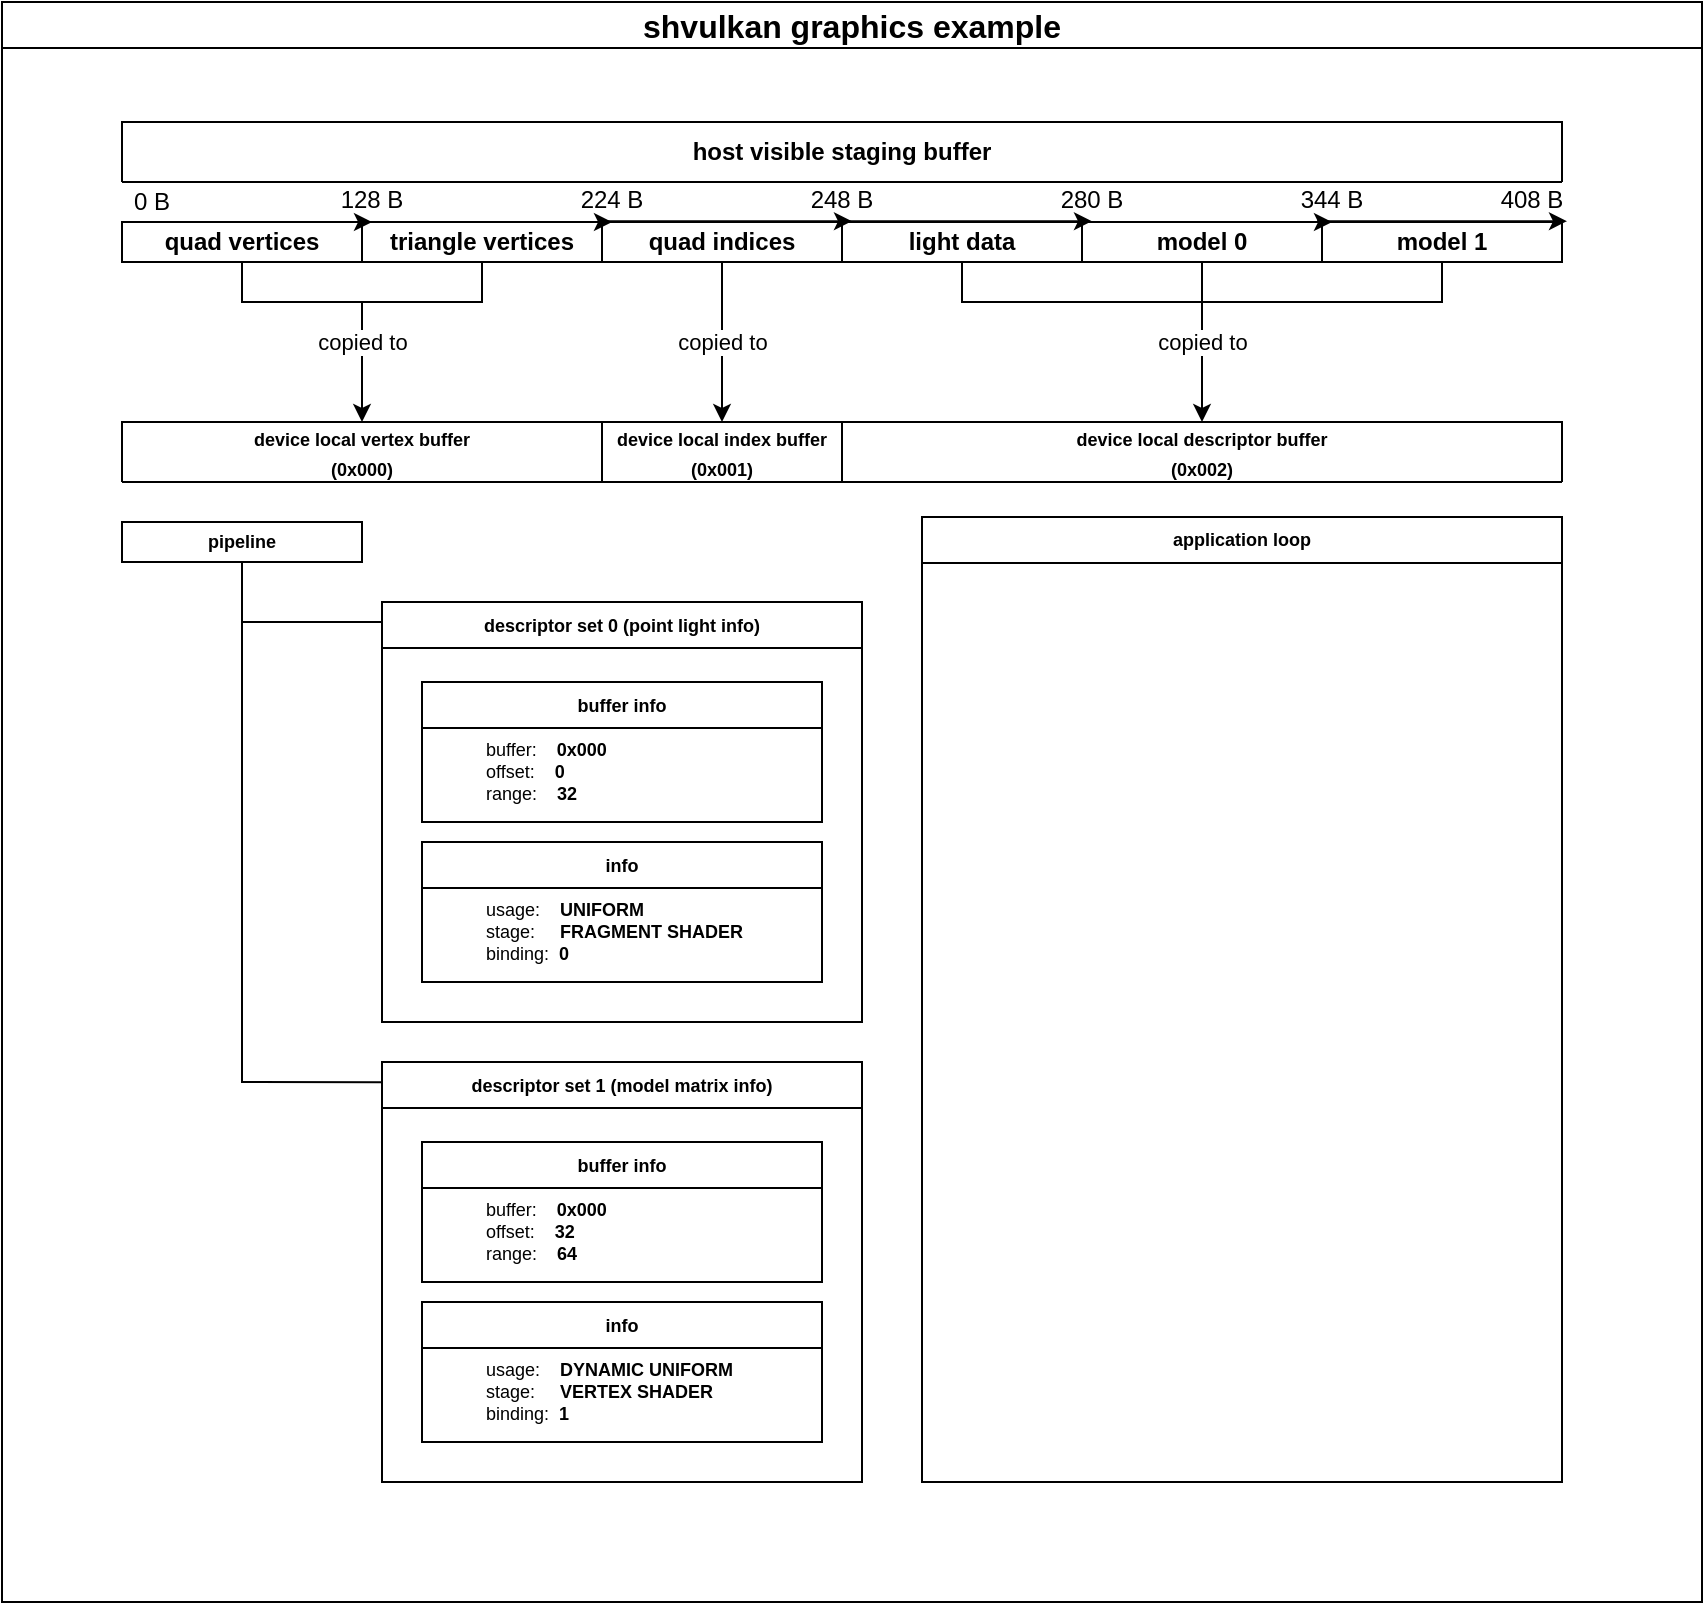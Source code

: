 <mxfile version="20.7.4" type="github">
  <diagram id="msj6TRXzUkbj3XtdeSZy" name="Page-1">
    <mxGraphModel dx="1434" dy="756" grid="1" gridSize="10" guides="1" tooltips="1" connect="1" arrows="1" fold="1" page="1" pageScale="1" pageWidth="850" pageHeight="1100" math="0" shadow="0">
      <root>
        <mxCell id="0" />
        <mxCell id="1" parent="0" />
        <mxCell id="vavf1w2fCHCmIrN-eqjR-23" value="&lt;font style=&quot;font-size: 16px;&quot;&gt;shvulkan graphics example&lt;/font&gt;" style="swimlane;whiteSpace=wrap;html=1;fontSize=12;" vertex="1" parent="1">
          <mxGeometry width="850" height="800" as="geometry" />
        </mxCell>
        <mxCell id="jcEzH6TltJ--Tu3BSwTK-10" value="" style="endArrow=classic;html=1;rounded=0;exitX=0.5;exitY=1;exitDx=0;exitDy=0;" parent="vavf1w2fCHCmIrN-eqjR-23" edge="1">
          <mxGeometry relative="1" as="geometry">
            <mxPoint x="120" y="130" as="sourcePoint" />
            <mxPoint x="180" y="210" as="targetPoint" />
            <Array as="points">
              <mxPoint x="120" y="150" />
              <mxPoint x="180" y="150" />
            </Array>
          </mxGeometry>
        </mxCell>
        <mxCell id="jcEzH6TltJ--Tu3BSwTK-11" value="copied to" style="edgeLabel;resizable=0;html=1;align=center;verticalAlign=middle;" parent="jcEzH6TltJ--Tu3BSwTK-10" connectable="0" vertex="1">
          <mxGeometry relative="1" as="geometry">
            <mxPoint x="10" y="20" as="offset" />
          </mxGeometry>
        </mxCell>
        <mxCell id="jcEzH6TltJ--Tu3BSwTK-15" value="" style="endArrow=none;html=1;rounded=0;entryX=0.5;entryY=1;entryDx=0;entryDy=0;" parent="vavf1w2fCHCmIrN-eqjR-23" edge="1">
          <mxGeometry width="50" height="50" relative="1" as="geometry">
            <mxPoint x="180" y="150" as="sourcePoint" />
            <mxPoint x="240" y="130" as="targetPoint" />
            <Array as="points">
              <mxPoint x="240" y="150" />
            </Array>
          </mxGeometry>
        </mxCell>
        <mxCell id="jcEzH6TltJ--Tu3BSwTK-20" value="&lt;font style=&quot;font-size: 9px;&quot;&gt;device local vertex buffer &lt;br&gt;(0x000)&lt;/font&gt;" style="swimlane;whiteSpace=wrap;html=1;startSize=30;" parent="vavf1w2fCHCmIrN-eqjR-23" vertex="1">
          <mxGeometry x="60" y="210" width="240" height="30" as="geometry">
            <mxRectangle x="40" y="200" width="120" height="30" as="alternateBounds" />
          </mxGeometry>
        </mxCell>
        <mxCell id="jcEzH6TltJ--Tu3BSwTK-43" value="" style="endArrow=classic;html=1;rounded=0;exitX=0.5;exitY=1;exitDx=0;exitDy=0;entryX=0.5;entryY=0;entryDx=0;entryDy=0;" parent="vavf1w2fCHCmIrN-eqjR-23" target="jcEzH6TltJ--Tu3BSwTK-46" edge="1">
          <mxGeometry relative="1" as="geometry">
            <mxPoint x="360" y="130" as="sourcePoint" />
            <mxPoint x="360" y="200" as="targetPoint" />
            <Array as="points">
              <mxPoint x="360" y="170" />
            </Array>
          </mxGeometry>
        </mxCell>
        <mxCell id="jcEzH6TltJ--Tu3BSwTK-53" value="copied to" style="edgeLabel;html=1;align=center;verticalAlign=middle;resizable=0;points=[];" parent="jcEzH6TltJ--Tu3BSwTK-43" vertex="1" connectable="0">
          <mxGeometry x="0.101" y="-1" relative="1" as="geometry">
            <mxPoint x="1" y="-4" as="offset" />
          </mxGeometry>
        </mxCell>
        <mxCell id="jcEzH6TltJ--Tu3BSwTK-46" value="&lt;font style=&quot;font-size: 9px;&quot;&gt;device local index buffer (0x001)&lt;/font&gt;" style="swimlane;whiteSpace=wrap;html=1;startSize=30;" parent="vavf1w2fCHCmIrN-eqjR-23" vertex="1">
          <mxGeometry x="300" y="210" width="120" height="30" as="geometry">
            <mxRectangle x="40" y="200" width="120" height="30" as="alternateBounds" />
          </mxGeometry>
        </mxCell>
        <mxCell id="jcEzH6TltJ--Tu3BSwTK-54" value="&lt;font style=&quot;font-size: 9px;&quot;&gt;device local descriptor buffer&lt;br&gt;(0x002)&lt;br&gt;&lt;/font&gt;" style="swimlane;whiteSpace=wrap;html=1;startSize=30;" parent="vavf1w2fCHCmIrN-eqjR-23" vertex="1">
          <mxGeometry x="420" y="210" width="360" height="30" as="geometry">
            <mxRectangle x="40" y="200" width="120" height="30" as="alternateBounds" />
          </mxGeometry>
        </mxCell>
        <mxCell id="jcEzH6TltJ--Tu3BSwTK-56" value="" style="endArrow=classic;html=1;rounded=0;exitX=0.5;exitY=1;exitDx=0;exitDy=0;" parent="vavf1w2fCHCmIrN-eqjR-23" edge="1">
          <mxGeometry relative="1" as="geometry">
            <mxPoint x="480" y="130" as="sourcePoint" />
            <mxPoint x="600" y="210" as="targetPoint" />
            <Array as="points">
              <mxPoint x="480" y="150" />
              <mxPoint x="600" y="150" />
            </Array>
          </mxGeometry>
        </mxCell>
        <mxCell id="jcEzH6TltJ--Tu3BSwTK-57" value="copied to" style="edgeLabel;resizable=0;html=1;align=center;verticalAlign=middle;" parent="jcEzH6TltJ--Tu3BSwTK-56" connectable="0" vertex="1">
          <mxGeometry relative="1" as="geometry">
            <mxPoint x="40" y="20" as="offset" />
          </mxGeometry>
        </mxCell>
        <mxCell id="jcEzH6TltJ--Tu3BSwTK-58" value="" style="endArrow=none;html=1;rounded=0;entryX=0.5;entryY=1;entryDx=0;entryDy=0;" parent="vavf1w2fCHCmIrN-eqjR-23" edge="1">
          <mxGeometry x="0.5" y="-370" width="50" height="50" relative="1" as="geometry">
            <mxPoint x="600" y="150" as="sourcePoint" />
            <mxPoint x="720" y="130" as="targetPoint" />
            <Array as="points">
              <mxPoint x="720" y="150" />
            </Array>
            <mxPoint as="offset" />
          </mxGeometry>
        </mxCell>
        <mxCell id="jcEzH6TltJ--Tu3BSwTK-59" value="" style="endArrow=none;html=1;rounded=0;shadow=0;jumpSize=6;" parent="vavf1w2fCHCmIrN-eqjR-23" edge="1">
          <mxGeometry width="50" height="50" relative="1" as="geometry">
            <mxPoint x="600" y="160" as="sourcePoint" />
            <mxPoint x="600" y="130" as="targetPoint" />
          </mxGeometry>
        </mxCell>
        <mxCell id="jcEzH6TltJ--Tu3BSwTK-64" value="&lt;b&gt;pipeline&lt;/b&gt;" style="whiteSpace=wrap;html=1;align=center;verticalAlign=middle;treeFolding=1;treeMoving=1;newEdgeStyle={&quot;edgeStyle&quot;:&quot;elbowEdgeStyle&quot;,&quot;startArrow&quot;:&quot;none&quot;,&quot;endArrow&quot;:&quot;none&quot;};fontSize=9;" parent="vavf1w2fCHCmIrN-eqjR-23" vertex="1" collapsed="1">
          <mxGeometry x="60" y="260" width="120" height="20" as="geometry" />
        </mxCell>
        <mxCell id="jcEzH6TltJ--Tu3BSwTK-71" value="" style="endArrow=none;html=1;rounded=0;shadow=0;fontSize=9;sourcePerimeterSpacing=100;jumpSize=6;" parent="vavf1w2fCHCmIrN-eqjR-23" edge="1">
          <mxGeometry width="50" height="50" relative="1" as="geometry">
            <mxPoint x="120" y="310" as="sourcePoint" />
            <mxPoint x="190" y="310" as="targetPoint" />
          </mxGeometry>
        </mxCell>
        <mxCell id="jcEzH6TltJ--Tu3BSwTK-72" value="application loop" style="swimlane;whiteSpace=wrap;html=1;fontSize=9;" parent="vavf1w2fCHCmIrN-eqjR-23" vertex="1">
          <mxGeometry x="460" y="257.5" width="320" height="482.5" as="geometry" />
        </mxCell>
        <mxCell id="jcEzH6TltJ--Tu3BSwTK-80" value="descriptor set 0 (point light info)" style="swimlane;whiteSpace=wrap;html=1;fontSize=9;" parent="vavf1w2fCHCmIrN-eqjR-23" vertex="1">
          <mxGeometry x="190" y="300" width="240" height="210" as="geometry" />
        </mxCell>
        <mxCell id="jcEzH6TltJ--Tu3BSwTK-81" value="buffer info" style="swimlane;whiteSpace=wrap;html=1;fontSize=9;" parent="jcEzH6TltJ--Tu3BSwTK-80" vertex="1">
          <mxGeometry x="20" y="40" width="200" height="70" as="geometry" />
        </mxCell>
        <mxCell id="jcEzH6TltJ--Tu3BSwTK-82" value="buffer:&amp;nbsp; &amp;nbsp;&amp;nbsp;&lt;b&gt;0x000&lt;/b&gt;&lt;br&gt;offset:&amp;nbsp; &amp;nbsp;&amp;nbsp;&lt;b&gt;0&lt;br&gt;&lt;/b&gt;range:&amp;nbsp; &amp;nbsp; &lt;b&gt;32&lt;/b&gt;" style="text;html=1;align=left;verticalAlign=middle;resizable=0;points=[];autosize=1;strokeColor=none;fillColor=none;fontSize=9;" parent="jcEzH6TltJ--Tu3BSwTK-81" vertex="1">
          <mxGeometry x="30" y="20" width="80" height="50" as="geometry" />
        </mxCell>
        <mxCell id="jcEzH6TltJ--Tu3BSwTK-91" value="info" style="swimlane;whiteSpace=wrap;html=1;fontSize=9;" parent="jcEzH6TltJ--Tu3BSwTK-80" vertex="1">
          <mxGeometry x="20" y="120" width="200" height="70" as="geometry" />
        </mxCell>
        <mxCell id="jcEzH6TltJ--Tu3BSwTK-92" value="usage:&amp;nbsp; &amp;nbsp;&amp;nbsp;&lt;b&gt;UNIFORM&lt;/b&gt;&lt;br&gt;stage:&amp;nbsp; &amp;nbsp; &amp;nbsp;&lt;b&gt;FRAGMENT&lt;/b&gt;&amp;nbsp;&lt;b&gt;SHADER&lt;/b&gt;&lt;br&gt;binding:&amp;nbsp; &lt;b&gt;0&lt;/b&gt;" style="text;html=1;align=left;verticalAlign=middle;resizable=0;points=[];autosize=1;strokeColor=none;fillColor=none;fontSize=9;" parent="jcEzH6TltJ--Tu3BSwTK-91" vertex="1">
          <mxGeometry x="30" y="20" width="150" height="50" as="geometry" />
        </mxCell>
        <mxCell id="jcEzH6TltJ--Tu3BSwTK-93" value="descriptor set 1 (model matrix info)" style="swimlane;whiteSpace=wrap;html=1;fontSize=9;" parent="vavf1w2fCHCmIrN-eqjR-23" vertex="1">
          <mxGeometry x="190" y="530" width="240" height="210" as="geometry" />
        </mxCell>
        <mxCell id="jcEzH6TltJ--Tu3BSwTK-94" value="buffer info" style="swimlane;whiteSpace=wrap;html=1;fontSize=9;" parent="jcEzH6TltJ--Tu3BSwTK-93" vertex="1">
          <mxGeometry x="20" y="40" width="200" height="70" as="geometry" />
        </mxCell>
        <mxCell id="jcEzH6TltJ--Tu3BSwTK-95" value="buffer:&amp;nbsp; &amp;nbsp;&amp;nbsp;&lt;b&gt;0x000&lt;/b&gt;&lt;br&gt;offset:&amp;nbsp; &amp;nbsp; &lt;b&gt;32&lt;br&gt;&lt;/b&gt;range:&amp;nbsp; &amp;nbsp; &lt;b&gt;64&lt;/b&gt;" style="text;html=1;align=left;verticalAlign=middle;resizable=0;points=[];autosize=1;strokeColor=none;fillColor=none;fontSize=9;" parent="jcEzH6TltJ--Tu3BSwTK-94" vertex="1">
          <mxGeometry x="30" y="20" width="80" height="50" as="geometry" />
        </mxCell>
        <mxCell id="jcEzH6TltJ--Tu3BSwTK-96" value="info" style="swimlane;whiteSpace=wrap;html=1;fontSize=9;" parent="jcEzH6TltJ--Tu3BSwTK-93" vertex="1">
          <mxGeometry x="20" y="120" width="200" height="70" as="geometry" />
        </mxCell>
        <mxCell id="jcEzH6TltJ--Tu3BSwTK-97" value="usage:&amp;nbsp; &amp;nbsp;&amp;nbsp;&lt;b&gt;DYNAMIC UNIFORM&lt;/b&gt;&lt;br&gt;stage:&amp;nbsp; &amp;nbsp; &amp;nbsp;&lt;b&gt;VERTEX SHADER&lt;/b&gt;&lt;br&gt;binding:&amp;nbsp; &lt;b&gt;1&lt;/b&gt;" style="text;html=1;align=left;verticalAlign=middle;resizable=0;points=[];autosize=1;strokeColor=none;fillColor=none;fontSize=9;" parent="jcEzH6TltJ--Tu3BSwTK-96" vertex="1">
          <mxGeometry x="30" y="20" width="150" height="50" as="geometry" />
        </mxCell>
        <mxCell id="jcEzH6TltJ--Tu3BSwTK-98" value="" style="endArrow=none;html=1;rounded=0;shadow=0;fontSize=9;sourcePerimeterSpacing=100;jumpSize=6;entryX=0;entryY=0.048;entryDx=0;entryDy=0;entryPerimeter=0;exitX=0.5;exitY=1;exitDx=0;exitDy=0;" parent="vavf1w2fCHCmIrN-eqjR-23" source="jcEzH6TltJ--Tu3BSwTK-64" target="jcEzH6TltJ--Tu3BSwTK-93" edge="1">
          <mxGeometry width="50" height="50" relative="1" as="geometry">
            <mxPoint x="130" y="500" as="sourcePoint" />
            <mxPoint x="160" y="540" as="targetPoint" />
            <Array as="points">
              <mxPoint x="120" y="540" />
            </Array>
          </mxGeometry>
        </mxCell>
        <mxCell id="vavf1w2fCHCmIrN-eqjR-1" value="&lt;b&gt;quad vertices&lt;/b&gt;" style="rounded=0;whiteSpace=wrap;html=1;labelBackgroundColor=none;" vertex="1" parent="vavf1w2fCHCmIrN-eqjR-23">
          <mxGeometry x="60" y="110" width="120" height="20" as="geometry" />
        </mxCell>
        <mxCell id="vavf1w2fCHCmIrN-eqjR-2" value="&lt;b&gt;triangle vertices&lt;/b&gt;" style="rounded=0;whiteSpace=wrap;html=1;labelBackgroundColor=none;" vertex="1" parent="vavf1w2fCHCmIrN-eqjR-23">
          <mxGeometry x="180" y="110" width="120" height="20" as="geometry" />
        </mxCell>
        <mxCell id="vavf1w2fCHCmIrN-eqjR-3" value="&lt;b&gt;quad indices&lt;/b&gt;" style="rounded=0;whiteSpace=wrap;html=1;labelBackgroundColor=none;" vertex="1" parent="vavf1w2fCHCmIrN-eqjR-23">
          <mxGeometry x="300" y="110" width="120" height="20" as="geometry" />
        </mxCell>
        <mxCell id="vavf1w2fCHCmIrN-eqjR-4" value="&lt;b&gt;light data&lt;/b&gt;" style="rounded=0;whiteSpace=wrap;html=1;labelBackgroundColor=none;" vertex="1" parent="vavf1w2fCHCmIrN-eqjR-23">
          <mxGeometry x="420" y="110" width="120" height="20" as="geometry" />
        </mxCell>
        <mxCell id="vavf1w2fCHCmIrN-eqjR-5" value="&lt;b&gt;model 0&lt;/b&gt;" style="rounded=0;whiteSpace=wrap;html=1;labelBackgroundColor=none;" vertex="1" parent="vavf1w2fCHCmIrN-eqjR-23">
          <mxGeometry x="540" y="110" width="120" height="20" as="geometry" />
        </mxCell>
        <mxCell id="vavf1w2fCHCmIrN-eqjR-6" value="&lt;b&gt;model 1&lt;/b&gt;" style="rounded=0;whiteSpace=wrap;html=1;labelBackgroundColor=none;" vertex="1" parent="vavf1w2fCHCmIrN-eqjR-23">
          <mxGeometry x="660" y="110" width="120" height="20" as="geometry" />
        </mxCell>
        <mxCell id="vavf1w2fCHCmIrN-eqjR-7" value="" style="endArrow=classic;html=1;rounded=0;jumpSize=6;exitX=0;exitY=0;exitDx=0;exitDy=0;shadow=0;entryX=0.5;entryY=1;entryDx=0;entryDy=0;" edge="1" parent="vavf1w2fCHCmIrN-eqjR-23" source="vavf1w2fCHCmIrN-eqjR-1">
          <mxGeometry width="50" height="50" relative="1" as="geometry">
            <mxPoint x="40" y="99" as="sourcePoint" />
            <mxPoint x="185" y="110" as="targetPoint" />
          </mxGeometry>
        </mxCell>
        <mxCell id="vavf1w2fCHCmIrN-eqjR-8" value="0 B" style="text;html=1;strokeColor=none;fillColor=none;align=center;verticalAlign=middle;whiteSpace=wrap;rounded=0;" vertex="1" parent="vavf1w2fCHCmIrN-eqjR-23">
          <mxGeometry x="60" y="92.5" width="30" height="15" as="geometry" />
        </mxCell>
        <mxCell id="vavf1w2fCHCmIrN-eqjR-9" value="128 B" style="text;html=1;strokeColor=none;fillColor=none;align=center;verticalAlign=middle;whiteSpace=wrap;rounded=0;" vertex="1" parent="vavf1w2fCHCmIrN-eqjR-23">
          <mxGeometry x="160" y="90" width="50" height="17.5" as="geometry" />
        </mxCell>
        <mxCell id="vavf1w2fCHCmIrN-eqjR-10" value="224 B" style="text;html=1;strokeColor=none;fillColor=none;align=center;verticalAlign=middle;whiteSpace=wrap;rounded=0;" vertex="1" parent="vavf1w2fCHCmIrN-eqjR-23">
          <mxGeometry x="280" y="90" width="50" height="17.5" as="geometry" />
        </mxCell>
        <mxCell id="vavf1w2fCHCmIrN-eqjR-11" value="280 B" style="text;html=1;strokeColor=none;fillColor=none;align=center;verticalAlign=middle;whiteSpace=wrap;rounded=0;" vertex="1" parent="vavf1w2fCHCmIrN-eqjR-23">
          <mxGeometry x="520" y="90" width="50" height="17.5" as="geometry" />
        </mxCell>
        <mxCell id="vavf1w2fCHCmIrN-eqjR-12" value="344 B" style="text;html=1;strokeColor=none;fillColor=none;align=center;verticalAlign=middle;whiteSpace=wrap;rounded=0;" vertex="1" parent="vavf1w2fCHCmIrN-eqjR-23">
          <mxGeometry x="640" y="90" width="50" height="17.5" as="geometry" />
        </mxCell>
        <mxCell id="vavf1w2fCHCmIrN-eqjR-13" value="408 B" style="text;html=1;strokeColor=none;fillColor=none;align=center;verticalAlign=middle;whiteSpace=wrap;rounded=0;" vertex="1" parent="vavf1w2fCHCmIrN-eqjR-23">
          <mxGeometry x="740" y="90" width="50" height="17.5" as="geometry" />
        </mxCell>
        <mxCell id="vavf1w2fCHCmIrN-eqjR-14" value="248 B" style="text;html=1;strokeColor=none;fillColor=none;align=center;verticalAlign=middle;whiteSpace=wrap;rounded=0;" vertex="1" parent="vavf1w2fCHCmIrN-eqjR-23">
          <mxGeometry x="395" y="90" width="50" height="17.5" as="geometry" />
        </mxCell>
        <mxCell id="vavf1w2fCHCmIrN-eqjR-15" value="" style="edgeStyle=none;rounded=0;jumpSize=6;orthogonalLoop=1;jettySize=auto;html=1;shadow=0;sourcePerimeterSpacing=100;" edge="1" parent="vavf1w2fCHCmIrN-eqjR-23">
          <mxGeometry relative="1" as="geometry">
            <mxPoint x="548.889" y="110" as="sourcePoint" />
            <mxPoint x="548.889" y="110" as="targetPoint" />
          </mxGeometry>
        </mxCell>
        <mxCell id="vavf1w2fCHCmIrN-eqjR-16" value="&lt;font style=&quot;font-size: 12px;&quot;&gt;host visible staging buffer&lt;/font&gt;" style="swimlane;whiteSpace=wrap;html=1;startSize=30;" vertex="1" parent="vavf1w2fCHCmIrN-eqjR-23">
          <mxGeometry x="60" y="60" width="720" height="30" as="geometry">
            <mxRectangle x="40" y="200" width="120" height="30" as="alternateBounds" />
          </mxGeometry>
        </mxCell>
        <mxCell id="vavf1w2fCHCmIrN-eqjR-18" value="" style="endArrow=classic;html=1;rounded=0;shadow=0;fontSize=12;sourcePerimeterSpacing=100;jumpSize=6;exitX=0;exitY=0;exitDx=0;exitDy=0;entryX=0.5;entryY=1;entryDx=0;entryDy=0;" edge="1" parent="vavf1w2fCHCmIrN-eqjR-23" source="vavf1w2fCHCmIrN-eqjR-2">
          <mxGeometry width="50" height="50" relative="1" as="geometry">
            <mxPoint x="120" y="192.5" as="sourcePoint" />
            <mxPoint x="305" y="110" as="targetPoint" />
          </mxGeometry>
        </mxCell>
        <mxCell id="vavf1w2fCHCmIrN-eqjR-19" value="" style="endArrow=classic;html=1;rounded=0;shadow=0;fontSize=12;sourcePerimeterSpacing=100;jumpSize=6;exitX=0;exitY=0;exitDx=0;exitDy=0;entryX=0.5;entryY=1;entryDx=0;entryDy=0;" edge="1" parent="vavf1w2fCHCmIrN-eqjR-23">
          <mxGeometry width="50" height="50" relative="1" as="geometry">
            <mxPoint x="300.0" y="109.6" as="sourcePoint" />
            <mxPoint x="425" y="109.6" as="targetPoint" />
          </mxGeometry>
        </mxCell>
        <mxCell id="vavf1w2fCHCmIrN-eqjR-20" value="" style="endArrow=classic;html=1;rounded=0;shadow=0;fontSize=12;sourcePerimeterSpacing=100;jumpSize=6;exitX=0;exitY=0;exitDx=0;exitDy=0;entryX=0.5;entryY=1;entryDx=0;entryDy=0;" edge="1" parent="vavf1w2fCHCmIrN-eqjR-23">
          <mxGeometry width="50" height="50" relative="1" as="geometry">
            <mxPoint x="420.0" y="109.6" as="sourcePoint" />
            <mxPoint x="545" y="109.6" as="targetPoint" />
          </mxGeometry>
        </mxCell>
        <mxCell id="vavf1w2fCHCmIrN-eqjR-21" value="" style="endArrow=classic;html=1;rounded=0;shadow=0;fontSize=12;sourcePerimeterSpacing=100;jumpSize=6;exitX=0;exitY=0;exitDx=0;exitDy=0;entryX=0.5;entryY=1;entryDx=0;entryDy=0;" edge="1" parent="vavf1w2fCHCmIrN-eqjR-23">
          <mxGeometry width="50" height="50" relative="1" as="geometry">
            <mxPoint x="540.0" y="110" as="sourcePoint" />
            <mxPoint x="665" y="110" as="targetPoint" />
          </mxGeometry>
        </mxCell>
        <mxCell id="vavf1w2fCHCmIrN-eqjR-22" value="" style="endArrow=classic;html=1;rounded=0;shadow=0;fontSize=12;sourcePerimeterSpacing=100;jumpSize=6;exitX=0;exitY=0;exitDx=0;exitDy=0;entryX=0.5;entryY=1;entryDx=0;entryDy=0;" edge="1" parent="vavf1w2fCHCmIrN-eqjR-23">
          <mxGeometry width="50" height="50" relative="1" as="geometry">
            <mxPoint x="657.5" y="109.6" as="sourcePoint" />
            <mxPoint x="782.5" y="109.6" as="targetPoint" />
          </mxGeometry>
        </mxCell>
      </root>
    </mxGraphModel>
  </diagram>
</mxfile>
